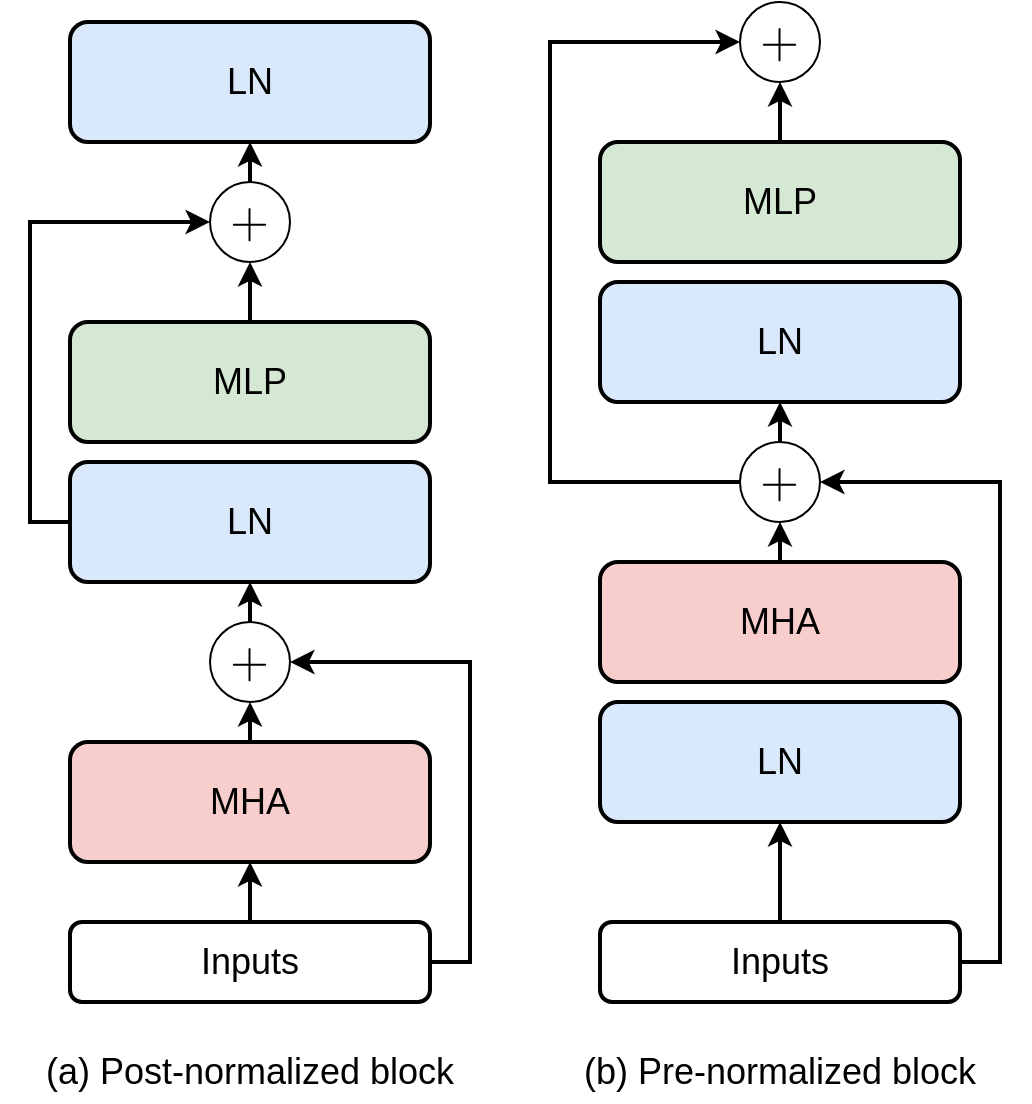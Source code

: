 <mxfile version="24.2.3" type="device">
  <diagram name="Pagina-1" id="eBICMSY-TpV2RwKMB9aS">
    <mxGraphModel dx="1808" dy="1152" grid="1" gridSize="10" guides="1" tooltips="1" connect="1" arrows="1" fold="1" page="1" pageScale="1" pageWidth="1500" pageHeight="500" math="1" shadow="0">
      <root>
        <mxCell id="0" />
        <mxCell id="1" parent="0" />
        <mxCell id="F_Y5JTIJZfHsVujfVQUr-14" style="edgeStyle=orthogonalEdgeStyle;rounded=0;orthogonalLoop=1;jettySize=auto;html=1;exitX=0.5;exitY=0;exitDx=0;exitDy=0;entryX=0.5;entryY=1;entryDx=0;entryDy=0;strokeWidth=2;" parent="1" source="F_Y5JTIJZfHsVujfVQUr-1" target="F_Y5JTIJZfHsVujfVQUr-4" edge="1">
          <mxGeometry relative="1" as="geometry" />
        </mxCell>
        <mxCell id="F_Y5JTIJZfHsVujfVQUr-1" value="MHA" style="rounded=1;whiteSpace=wrap;html=1;fontSize=18;fillColor=#f8cecc;strokeColor=default;strokeWidth=2;" parent="1" vertex="1">
          <mxGeometry x="440" y="330" width="180" height="60" as="geometry" />
        </mxCell>
        <mxCell id="F_Y5JTIJZfHsVujfVQUr-11" style="edgeStyle=orthogonalEdgeStyle;rounded=0;orthogonalLoop=1;jettySize=auto;html=1;exitX=1;exitY=0.5;exitDx=0;exitDy=0;entryX=0;entryY=0.5;entryDx=0;entryDy=0;strokeWidth=2;" parent="1" source="F_Y5JTIJZfHsVujfVQUr-2" target="F_Y5JTIJZfHsVujfVQUr-9" edge="1">
          <mxGeometry relative="1" as="geometry">
            <Array as="points">
              <mxPoint x="420" y="220" />
              <mxPoint x="420" y="70" />
            </Array>
          </mxGeometry>
        </mxCell>
        <mxCell id="F_Y5JTIJZfHsVujfVQUr-2" value="LN" style="rounded=1;whiteSpace=wrap;html=1;fontSize=18;fillColor=#dae8fc;strokeColor=default;strokeWidth=2;" parent="1" vertex="1">
          <mxGeometry x="440" y="190" width="180" height="60" as="geometry" />
        </mxCell>
        <mxCell id="F_Y5JTIJZfHsVujfVQUr-6" style="edgeStyle=orthogonalEdgeStyle;rounded=0;orthogonalLoop=1;jettySize=auto;html=1;exitX=1;exitY=0.5;exitDx=0;exitDy=0;entryX=1;entryY=0.5;entryDx=0;entryDy=0;strokeWidth=2;" parent="1" source="F_Y5JTIJZfHsVujfVQUr-3" target="F_Y5JTIJZfHsVujfVQUr-4" edge="1">
          <mxGeometry relative="1" as="geometry" />
        </mxCell>
        <mxCell id="F_Y5JTIJZfHsVujfVQUr-13" style="edgeStyle=orthogonalEdgeStyle;rounded=0;orthogonalLoop=1;jettySize=auto;html=1;exitX=0.5;exitY=0;exitDx=0;exitDy=0;entryX=0.5;entryY=1;entryDx=0;entryDy=0;strokeWidth=2;" parent="1" source="F_Y5JTIJZfHsVujfVQUr-3" target="F_Y5JTIJZfHsVujfVQUr-1" edge="1">
          <mxGeometry relative="1" as="geometry" />
        </mxCell>
        <mxCell id="F_Y5JTIJZfHsVujfVQUr-3" value="Inputs" style="rounded=1;whiteSpace=wrap;html=1;fontSize=18;strokeWidth=2;" parent="1" vertex="1">
          <mxGeometry x="440" y="420" width="180" height="40" as="geometry" />
        </mxCell>
        <mxCell id="F_Y5JTIJZfHsVujfVQUr-15" style="edgeStyle=orthogonalEdgeStyle;rounded=0;orthogonalLoop=1;jettySize=auto;html=1;exitX=0.5;exitY=0;exitDx=0;exitDy=0;entryX=0.5;entryY=1;entryDx=0;entryDy=0;strokeWidth=2;" parent="1" source="F_Y5JTIJZfHsVujfVQUr-4" target="F_Y5JTIJZfHsVujfVQUr-2" edge="1">
          <mxGeometry relative="1" as="geometry" />
        </mxCell>
        <mxCell id="F_Y5JTIJZfHsVujfVQUr-4" value="&lt;svg style=&quot;vertical-align: -0.186ex; font-size: 21px;&quot; xmlns:xlink=&quot;http://www.w3.org/1999/xlink&quot; viewBox=&quot;0 -583 778 665&quot; role=&quot;img&quot; height=&quot;1.505ex&quot; width=&quot;1.76ex&quot; xmlns=&quot;http://www.w3.org/2000/svg&quot;&gt;&lt;defs style=&quot;font-size: 21px;&quot;&gt;&lt;path d=&quot;M56 237T56 250T70 270H369V420L370 570Q380 583 389 583Q402 583 409 568V270H707Q722 262 722 250T707 230H409V-68Q401 -82 391 -82H389H387Q375 -82 369 -68V230H70Q56 237 56 250Z&quot; id=&quot;MJX-2-TEX-N-2B&quot; style=&quot;font-size: 21px;&quot;&gt;&lt;/path&gt;&lt;/defs&gt;&lt;g transform=&quot;scale(1,-1)&quot; stroke-width=&quot;0&quot; fill=&quot;currentColor&quot; stroke=&quot;currentColor&quot; style=&quot;font-size: 21px;&quot;&gt;&lt;g data-mml-node=&quot;math&quot; style=&quot;font-size: 21px;&quot;&gt;&lt;g data-mml-node=&quot;mo&quot; style=&quot;font-size: 21px;&quot;&gt;&lt;use xlink:href=&quot;#MJX-2-TEX-N-2B&quot; data-c=&quot;2B&quot; style=&quot;font-size: 21px;&quot;&gt;&lt;/use&gt;&lt;/g&gt;&lt;/g&gt;&lt;/g&gt;&lt;/svg&gt;" style="ellipse;whiteSpace=wrap;html=1;aspect=fixed;fontSize=21;" parent="1" vertex="1">
          <mxGeometry x="510" y="270" width="40" height="40" as="geometry" />
        </mxCell>
        <mxCell id="F_Y5JTIJZfHsVujfVQUr-17" style="edgeStyle=orthogonalEdgeStyle;rounded=0;orthogonalLoop=1;jettySize=auto;html=1;exitX=0.5;exitY=0;exitDx=0;exitDy=0;entryX=0.5;entryY=1;entryDx=0;entryDy=0;strokeWidth=2;" parent="1" source="F_Y5JTIJZfHsVujfVQUr-7" target="F_Y5JTIJZfHsVujfVQUr-9" edge="1">
          <mxGeometry relative="1" as="geometry" />
        </mxCell>
        <mxCell id="F_Y5JTIJZfHsVujfVQUr-7" value="MLP" style="rounded=1;whiteSpace=wrap;html=1;fontSize=18;fillColor=#d5e8d4;strokeColor=default;strokeWidth=2;" parent="1" vertex="1">
          <mxGeometry x="440" y="120" width="180" height="60" as="geometry" />
        </mxCell>
        <mxCell id="F_Y5JTIJZfHsVujfVQUr-8" value="LN" style="rounded=1;whiteSpace=wrap;html=1;fontSize=18;fillColor=#dae8fc;strokeColor=default;strokeWidth=2;" parent="1" vertex="1">
          <mxGeometry x="440" y="-30" width="180" height="60" as="geometry" />
        </mxCell>
        <mxCell id="F_Y5JTIJZfHsVujfVQUr-18" style="edgeStyle=orthogonalEdgeStyle;rounded=0;orthogonalLoop=1;jettySize=auto;html=1;exitX=0.5;exitY=0;exitDx=0;exitDy=0;entryX=0.5;entryY=1;entryDx=0;entryDy=0;strokeWidth=2;" parent="1" source="F_Y5JTIJZfHsVujfVQUr-9" target="F_Y5JTIJZfHsVujfVQUr-8" edge="1">
          <mxGeometry relative="1" as="geometry" />
        </mxCell>
        <mxCell id="F_Y5JTIJZfHsVujfVQUr-9" value="&lt;svg style=&quot;vertical-align: -0.186ex; font-size: 21px;&quot; xmlns:xlink=&quot;http://www.w3.org/1999/xlink&quot; viewBox=&quot;0 -583 778 665&quot; role=&quot;img&quot; height=&quot;1.505ex&quot; width=&quot;1.76ex&quot; xmlns=&quot;http://www.w3.org/2000/svg&quot;&gt;&lt;defs style=&quot;font-size: 21px;&quot;&gt;&lt;path d=&quot;M56 237T56 250T70 270H369V420L370 570Q380 583 389 583Q402 583 409 568V270H707Q722 262 722 250T707 230H409V-68Q401 -82 391 -82H389H387Q375 -82 369 -68V230H70Q56 237 56 250Z&quot; id=&quot;MJX-2-TEX-N-2B&quot; style=&quot;font-size: 21px;&quot;&gt;&lt;/path&gt;&lt;/defs&gt;&lt;g transform=&quot;scale(1,-1)&quot; stroke-width=&quot;0&quot; fill=&quot;currentColor&quot; stroke=&quot;currentColor&quot; style=&quot;font-size: 21px;&quot;&gt;&lt;g data-mml-node=&quot;math&quot; style=&quot;font-size: 21px;&quot;&gt;&lt;g data-mml-node=&quot;mo&quot; style=&quot;font-size: 21px;&quot;&gt;&lt;use xlink:href=&quot;#MJX-2-TEX-N-2B&quot; data-c=&quot;2B&quot; style=&quot;font-size: 21px;&quot;&gt;&lt;/use&gt;&lt;/g&gt;&lt;/g&gt;&lt;/g&gt;&lt;/svg&gt;" style="ellipse;whiteSpace=wrap;html=1;aspect=fixed;fontSize=21;" parent="1" vertex="1">
          <mxGeometry x="510" y="50" width="40" height="40" as="geometry" />
        </mxCell>
        <mxCell id="F_Y5JTIJZfHsVujfVQUr-19" value="(a) Post-normalized block" style="text;html=1;strokeColor=none;fillColor=none;align=center;verticalAlign=middle;whiteSpace=wrap;rounded=0;fontSize=18;" parent="1" vertex="1">
          <mxGeometry x="405" y="480" width="250" height="30" as="geometry" />
        </mxCell>
        <mxCell id="F_Y5JTIJZfHsVujfVQUr-20" style="edgeStyle=orthogonalEdgeStyle;rounded=0;orthogonalLoop=1;jettySize=auto;html=1;exitX=0.5;exitY=0;exitDx=0;exitDy=0;entryX=0.5;entryY=1;entryDx=0;entryDy=0;strokeWidth=2;" parent="1" source="F_Y5JTIJZfHsVujfVQUr-21" target="F_Y5JTIJZfHsVujfVQUr-29" edge="1">
          <mxGeometry relative="1" as="geometry" />
        </mxCell>
        <mxCell id="F_Y5JTIJZfHsVujfVQUr-21" value="MHA" style="rounded=1;whiteSpace=wrap;html=1;fontSize=18;fillColor=#f8cecc;strokeColor=default;strokeWidth=2;" parent="1" vertex="1">
          <mxGeometry x="705" y="240" width="180" height="60" as="geometry" />
        </mxCell>
        <mxCell id="F_Y5JTIJZfHsVujfVQUr-24" value="LN" style="rounded=1;whiteSpace=wrap;html=1;fontSize=18;fillColor=#dae8fc;strokeColor=default;strokeWidth=2;" parent="1" vertex="1">
          <mxGeometry x="705" y="310" width="180" height="60" as="geometry" />
        </mxCell>
        <mxCell id="F_Y5JTIJZfHsVujfVQUr-25" style="edgeStyle=orthogonalEdgeStyle;rounded=0;orthogonalLoop=1;jettySize=auto;html=1;exitX=1;exitY=0.5;exitDx=0;exitDy=0;entryX=1;entryY=0.5;entryDx=0;entryDy=0;strokeWidth=2;" parent="1" source="F_Y5JTIJZfHsVujfVQUr-27" target="F_Y5JTIJZfHsVujfVQUr-29" edge="1">
          <mxGeometry relative="1" as="geometry" />
        </mxCell>
        <mxCell id="F_Y5JTIJZfHsVujfVQUr-37" style="edgeStyle=orthogonalEdgeStyle;rounded=0;orthogonalLoop=1;jettySize=auto;html=1;exitX=0.5;exitY=0;exitDx=0;exitDy=0;entryX=0.5;entryY=1;entryDx=0;entryDy=0;strokeWidth=2;" parent="1" source="F_Y5JTIJZfHsVujfVQUr-27" target="F_Y5JTIJZfHsVujfVQUr-24" edge="1">
          <mxGeometry relative="1" as="geometry" />
        </mxCell>
        <mxCell id="F_Y5JTIJZfHsVujfVQUr-27" value="Inputs" style="rounded=1;whiteSpace=wrap;html=1;fontSize=18;strokeWidth=2;" parent="1" vertex="1">
          <mxGeometry x="705" y="420" width="180" height="40" as="geometry" />
        </mxCell>
        <mxCell id="F_Y5JTIJZfHsVujfVQUr-36" style="edgeStyle=orthogonalEdgeStyle;rounded=0;orthogonalLoop=1;jettySize=auto;html=1;exitX=0.5;exitY=0;exitDx=0;exitDy=0;entryX=0.5;entryY=1;entryDx=0;entryDy=0;strokeWidth=2;" parent="1" source="F_Y5JTIJZfHsVujfVQUr-29" target="F_Y5JTIJZfHsVujfVQUr-32" edge="1">
          <mxGeometry relative="1" as="geometry" />
        </mxCell>
        <mxCell id="F_Y5JTIJZfHsVujfVQUr-38" style="edgeStyle=orthogonalEdgeStyle;rounded=0;orthogonalLoop=1;jettySize=auto;html=1;exitX=0;exitY=0.5;exitDx=0;exitDy=0;entryX=0;entryY=0.5;entryDx=0;entryDy=0;strokeWidth=2;" parent="1" source="F_Y5JTIJZfHsVujfVQUr-29" target="F_Y5JTIJZfHsVujfVQUr-34" edge="1">
          <mxGeometry relative="1" as="geometry">
            <Array as="points">
              <mxPoint x="680" y="200" />
              <mxPoint x="680" y="-20" />
            </Array>
          </mxGeometry>
        </mxCell>
        <mxCell id="F_Y5JTIJZfHsVujfVQUr-29" value="&lt;svg style=&quot;vertical-align: -0.186ex; font-size: 21px;&quot; xmlns:xlink=&quot;http://www.w3.org/1999/xlink&quot; viewBox=&quot;0 -583 778 665&quot; role=&quot;img&quot; height=&quot;1.505ex&quot; width=&quot;1.76ex&quot; xmlns=&quot;http://www.w3.org/2000/svg&quot;&gt;&lt;defs style=&quot;font-size: 21px;&quot;&gt;&lt;path d=&quot;M56 237T56 250T70 270H369V420L370 570Q380 583 389 583Q402 583 409 568V270H707Q722 262 722 250T707 230H409V-68Q401 -82 391 -82H389H387Q375 -82 369 -68V230H70Q56 237 56 250Z&quot; id=&quot;MJX-2-TEX-N-2B&quot; style=&quot;font-size: 21px;&quot;&gt;&lt;/path&gt;&lt;/defs&gt;&lt;g transform=&quot;scale(1,-1)&quot; stroke-width=&quot;0&quot; fill=&quot;currentColor&quot; stroke=&quot;currentColor&quot; style=&quot;font-size: 21px;&quot;&gt;&lt;g data-mml-node=&quot;math&quot; style=&quot;font-size: 21px;&quot;&gt;&lt;g data-mml-node=&quot;mo&quot; style=&quot;font-size: 21px;&quot;&gt;&lt;use xlink:href=&quot;#MJX-2-TEX-N-2B&quot; data-c=&quot;2B&quot; style=&quot;font-size: 21px;&quot;&gt;&lt;/use&gt;&lt;/g&gt;&lt;/g&gt;&lt;/g&gt;&lt;/svg&gt;" style="ellipse;whiteSpace=wrap;html=1;aspect=fixed;fontSize=21;" parent="1" vertex="1">
          <mxGeometry x="775" y="180" width="40" height="40" as="geometry" />
        </mxCell>
        <mxCell id="F_Y5JTIJZfHsVujfVQUr-30" style="edgeStyle=orthogonalEdgeStyle;rounded=0;orthogonalLoop=1;jettySize=auto;html=1;exitX=0.5;exitY=0;exitDx=0;exitDy=0;entryX=0.5;entryY=1;entryDx=0;entryDy=0;strokeWidth=2;" parent="1" source="F_Y5JTIJZfHsVujfVQUr-31" target="F_Y5JTIJZfHsVujfVQUr-34" edge="1">
          <mxGeometry relative="1" as="geometry" />
        </mxCell>
        <mxCell id="F_Y5JTIJZfHsVujfVQUr-31" value="MLP" style="rounded=1;whiteSpace=wrap;html=1;fontSize=18;fillColor=#d5e8d4;strokeColor=default;strokeWidth=2;" parent="1" vertex="1">
          <mxGeometry x="705" y="30" width="180" height="60" as="geometry" />
        </mxCell>
        <mxCell id="F_Y5JTIJZfHsVujfVQUr-32" value="LN" style="rounded=1;whiteSpace=wrap;html=1;fontSize=18;fillColor=#dae8fc;strokeColor=default;strokeWidth=2;" parent="1" vertex="1">
          <mxGeometry x="705" y="100" width="180" height="60" as="geometry" />
        </mxCell>
        <mxCell id="F_Y5JTIJZfHsVujfVQUr-34" value="&lt;svg style=&quot;vertical-align: -0.186ex; font-size: 21px;&quot; xmlns:xlink=&quot;http://www.w3.org/1999/xlink&quot; viewBox=&quot;0 -583 778 665&quot; role=&quot;img&quot; height=&quot;1.505ex&quot; width=&quot;1.76ex&quot; xmlns=&quot;http://www.w3.org/2000/svg&quot;&gt;&lt;defs style=&quot;font-size: 21px;&quot;&gt;&lt;path d=&quot;M56 237T56 250T70 270H369V420L370 570Q380 583 389 583Q402 583 409 568V270H707Q722 262 722 250T707 230H409V-68Q401 -82 391 -82H389H387Q375 -82 369 -68V230H70Q56 237 56 250Z&quot; id=&quot;MJX-2-TEX-N-2B&quot; style=&quot;font-size: 21px;&quot;&gt;&lt;/path&gt;&lt;/defs&gt;&lt;g transform=&quot;scale(1,-1)&quot; stroke-width=&quot;0&quot; fill=&quot;currentColor&quot; stroke=&quot;currentColor&quot; style=&quot;font-size: 21px;&quot;&gt;&lt;g data-mml-node=&quot;math&quot; style=&quot;font-size: 21px;&quot;&gt;&lt;g data-mml-node=&quot;mo&quot; style=&quot;font-size: 21px;&quot;&gt;&lt;use xlink:href=&quot;#MJX-2-TEX-N-2B&quot; data-c=&quot;2B&quot; style=&quot;font-size: 21px;&quot;&gt;&lt;/use&gt;&lt;/g&gt;&lt;/g&gt;&lt;/g&gt;&lt;/svg&gt;" style="ellipse;whiteSpace=wrap;html=1;aspect=fixed;fontSize=21;" parent="1" vertex="1">
          <mxGeometry x="775" y="-40" width="40" height="40" as="geometry" />
        </mxCell>
        <mxCell id="F_Y5JTIJZfHsVujfVQUr-35" value="(b) Pre-normalized block" style="text;html=1;strokeColor=none;fillColor=none;align=center;verticalAlign=middle;whiteSpace=wrap;rounded=0;fontSize=18;" parent="1" vertex="1">
          <mxGeometry x="670" y="480" width="250" height="30" as="geometry" />
        </mxCell>
      </root>
    </mxGraphModel>
  </diagram>
</mxfile>
